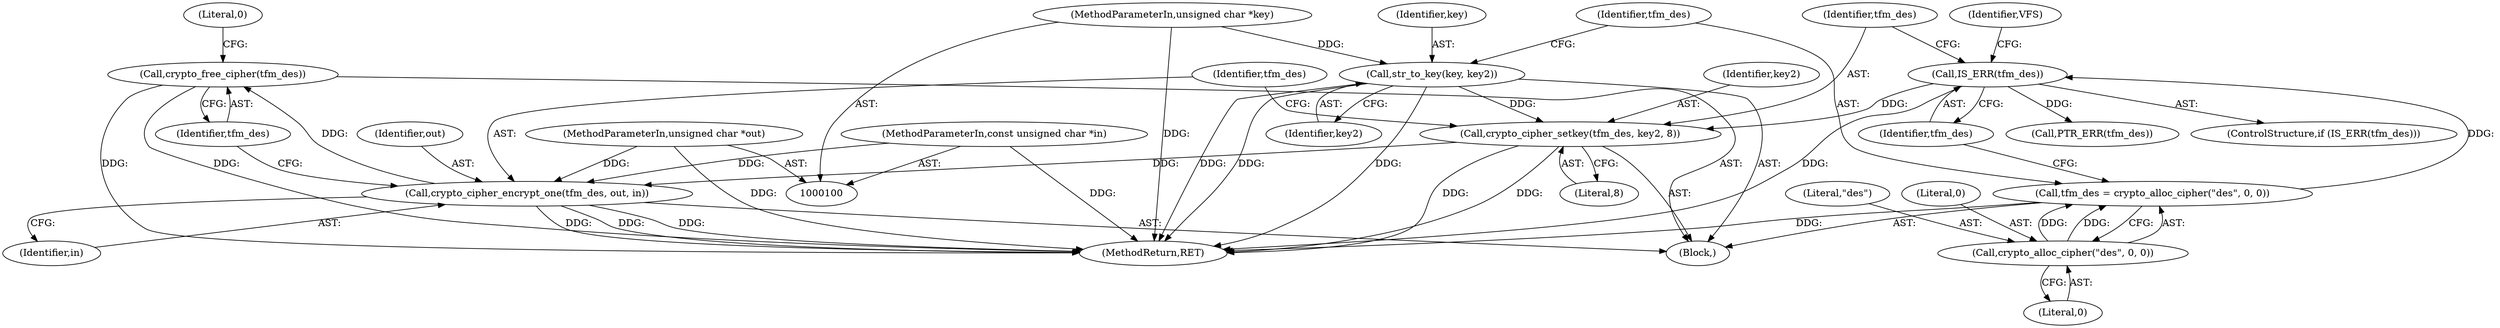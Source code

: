 digraph "0_linux_06deeec77a5a689cc94b21a8a91a76e42176685d@API" {
"1000134" [label="(Call,crypto_free_cipher(tfm_des))"];
"1000130" [label="(Call,crypto_cipher_encrypt_one(tfm_des, out, in))"];
"1000126" [label="(Call,crypto_cipher_setkey(tfm_des, key2, 8))"];
"1000117" [label="(Call,IS_ERR(tfm_des))"];
"1000110" [label="(Call,tfm_des = crypto_alloc_cipher(\"des\", 0, 0))"];
"1000112" [label="(Call,crypto_alloc_cipher(\"des\", 0, 0))"];
"1000107" [label="(Call,str_to_key(key, key2))"];
"1000103" [label="(MethodParameterIn,unsigned char *key)"];
"1000101" [label="(MethodParameterIn,unsigned char *out)"];
"1000102" [label="(MethodParameterIn,const unsigned char *in)"];
"1000104" [label="(Block,)"];
"1000133" [label="(Identifier,in)"];
"1000110" [label="(Call,tfm_des = crypto_alloc_cipher(\"des\", 0, 0))"];
"1000129" [label="(Literal,8)"];
"1000117" [label="(Call,IS_ERR(tfm_des))"];
"1000116" [label="(ControlStructure,if (IS_ERR(tfm_des)))"];
"1000109" [label="(Identifier,key2)"];
"1000102" [label="(MethodParameterIn,const unsigned char *in)"];
"1000128" [label="(Identifier,key2)"];
"1000113" [label="(Literal,\"des\")"];
"1000112" [label="(Call,crypto_alloc_cipher(\"des\", 0, 0))"];
"1000138" [label="(MethodReturn,RET)"];
"1000103" [label="(MethodParameterIn,unsigned char *key)"];
"1000130" [label="(Call,crypto_cipher_encrypt_one(tfm_des, out, in))"];
"1000127" [label="(Identifier,tfm_des)"];
"1000121" [label="(Identifier,VFS)"];
"1000114" [label="(Literal,0)"];
"1000135" [label="(Identifier,tfm_des)"];
"1000132" [label="(Identifier,out)"];
"1000124" [label="(Call,PTR_ERR(tfm_des))"];
"1000118" [label="(Identifier,tfm_des)"];
"1000131" [label="(Identifier,tfm_des)"];
"1000107" [label="(Call,str_to_key(key, key2))"];
"1000111" [label="(Identifier,tfm_des)"];
"1000108" [label="(Identifier,key)"];
"1000134" [label="(Call,crypto_free_cipher(tfm_des))"];
"1000137" [label="(Literal,0)"];
"1000115" [label="(Literal,0)"];
"1000126" [label="(Call,crypto_cipher_setkey(tfm_des, key2, 8))"];
"1000101" [label="(MethodParameterIn,unsigned char *out)"];
"1000134" -> "1000104"  [label="AST: "];
"1000134" -> "1000135"  [label="CFG: "];
"1000135" -> "1000134"  [label="AST: "];
"1000137" -> "1000134"  [label="CFG: "];
"1000134" -> "1000138"  [label="DDG: "];
"1000134" -> "1000138"  [label="DDG: "];
"1000130" -> "1000134"  [label="DDG: "];
"1000130" -> "1000104"  [label="AST: "];
"1000130" -> "1000133"  [label="CFG: "];
"1000131" -> "1000130"  [label="AST: "];
"1000132" -> "1000130"  [label="AST: "];
"1000133" -> "1000130"  [label="AST: "];
"1000135" -> "1000130"  [label="CFG: "];
"1000130" -> "1000138"  [label="DDG: "];
"1000130" -> "1000138"  [label="DDG: "];
"1000130" -> "1000138"  [label="DDG: "];
"1000126" -> "1000130"  [label="DDG: "];
"1000101" -> "1000130"  [label="DDG: "];
"1000102" -> "1000130"  [label="DDG: "];
"1000126" -> "1000104"  [label="AST: "];
"1000126" -> "1000129"  [label="CFG: "];
"1000127" -> "1000126"  [label="AST: "];
"1000128" -> "1000126"  [label="AST: "];
"1000129" -> "1000126"  [label="AST: "];
"1000131" -> "1000126"  [label="CFG: "];
"1000126" -> "1000138"  [label="DDG: "];
"1000126" -> "1000138"  [label="DDG: "];
"1000117" -> "1000126"  [label="DDG: "];
"1000107" -> "1000126"  [label="DDG: "];
"1000117" -> "1000116"  [label="AST: "];
"1000117" -> "1000118"  [label="CFG: "];
"1000118" -> "1000117"  [label="AST: "];
"1000121" -> "1000117"  [label="CFG: "];
"1000127" -> "1000117"  [label="CFG: "];
"1000117" -> "1000138"  [label="DDG: "];
"1000110" -> "1000117"  [label="DDG: "];
"1000117" -> "1000124"  [label="DDG: "];
"1000110" -> "1000104"  [label="AST: "];
"1000110" -> "1000112"  [label="CFG: "];
"1000111" -> "1000110"  [label="AST: "];
"1000112" -> "1000110"  [label="AST: "];
"1000118" -> "1000110"  [label="CFG: "];
"1000110" -> "1000138"  [label="DDG: "];
"1000112" -> "1000110"  [label="DDG: "];
"1000112" -> "1000110"  [label="DDG: "];
"1000112" -> "1000115"  [label="CFG: "];
"1000113" -> "1000112"  [label="AST: "];
"1000114" -> "1000112"  [label="AST: "];
"1000115" -> "1000112"  [label="AST: "];
"1000107" -> "1000104"  [label="AST: "];
"1000107" -> "1000109"  [label="CFG: "];
"1000108" -> "1000107"  [label="AST: "];
"1000109" -> "1000107"  [label="AST: "];
"1000111" -> "1000107"  [label="CFG: "];
"1000107" -> "1000138"  [label="DDG: "];
"1000107" -> "1000138"  [label="DDG: "];
"1000107" -> "1000138"  [label="DDG: "];
"1000103" -> "1000107"  [label="DDG: "];
"1000103" -> "1000100"  [label="AST: "];
"1000103" -> "1000138"  [label="DDG: "];
"1000101" -> "1000100"  [label="AST: "];
"1000101" -> "1000138"  [label="DDG: "];
"1000102" -> "1000100"  [label="AST: "];
"1000102" -> "1000138"  [label="DDG: "];
}
